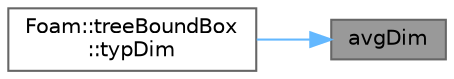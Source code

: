 digraph "avgDim"
{
 // LATEX_PDF_SIZE
  bgcolor="transparent";
  edge [fontname=Helvetica,fontsize=10,labelfontname=Helvetica,labelfontsize=10];
  node [fontname=Helvetica,fontsize=10,shape=box,height=0.2,width=0.4];
  rankdir="RL";
  Node1 [id="Node000001",label="avgDim",height=0.2,width=0.4,color="gray40", fillcolor="grey60", style="filled", fontcolor="black",tooltip=" "];
  Node1 -> Node2 [id="edge1_Node000001_Node000002",dir="back",color="steelblue1",style="solid",tooltip=" "];
  Node2 [id="Node000002",label="Foam::treeBoundBox\l::typDim",height=0.2,width=0.4,color="grey40", fillcolor="white", style="filled",URL="$classFoam_1_1treeBoundBox.html#a11cd0007c86e8b3650e43d178abdd524",tooltip=" "];
}
